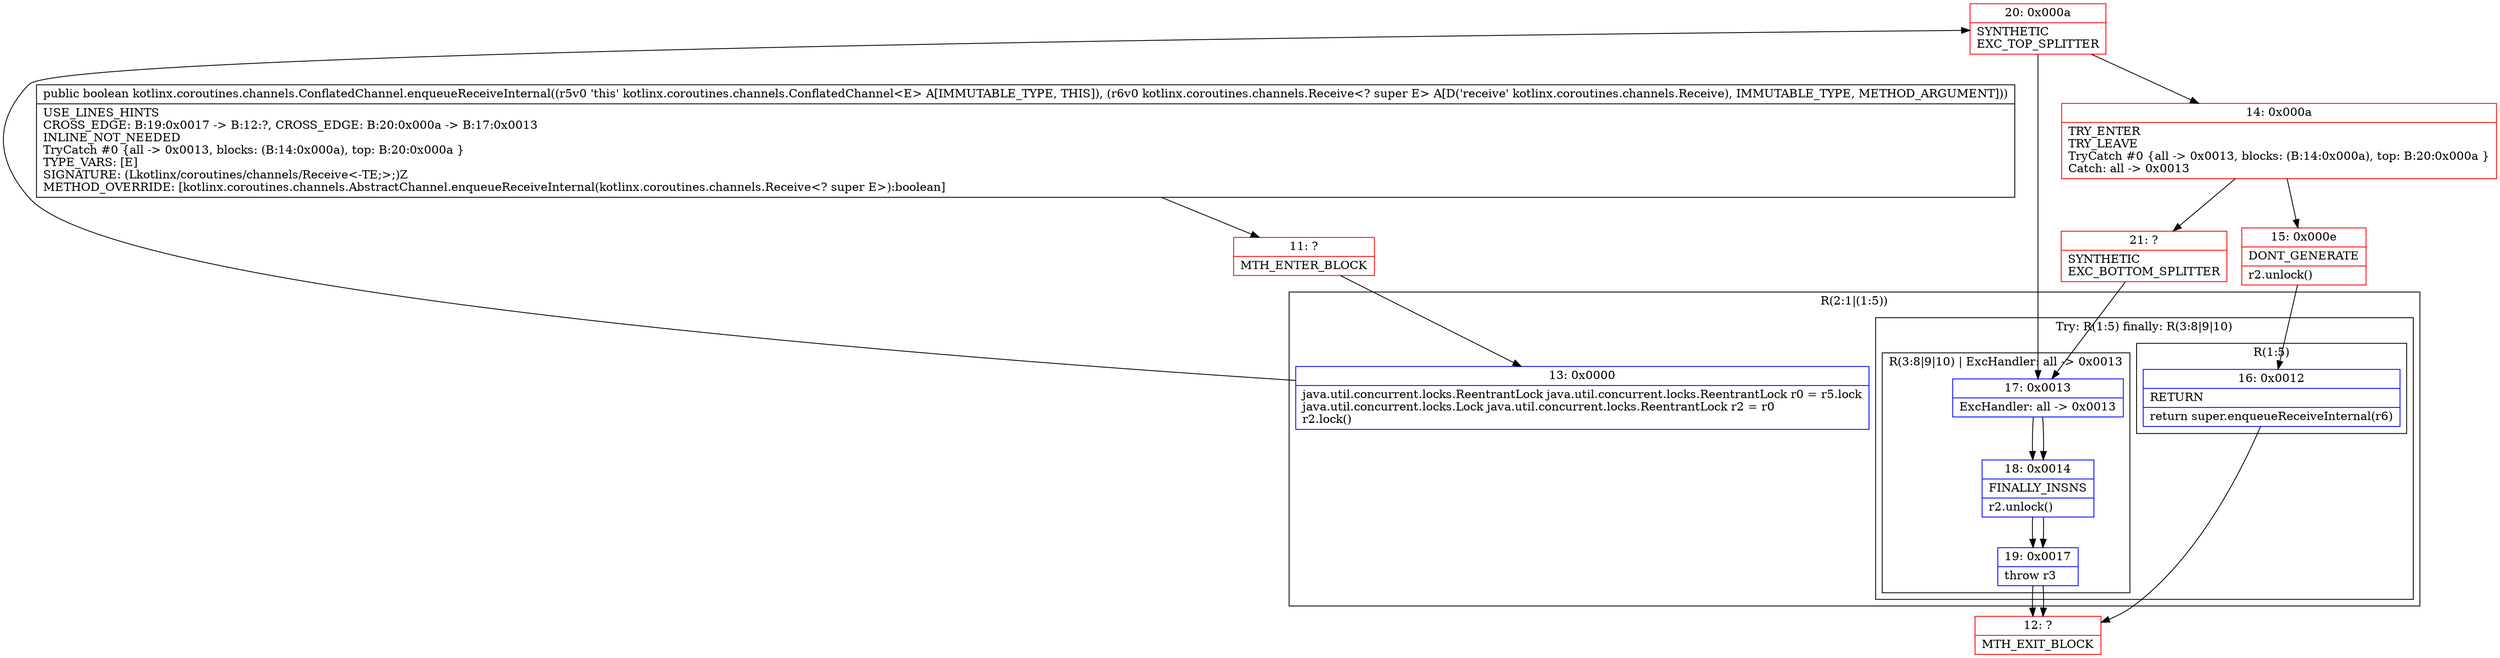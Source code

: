 digraph "CFG forkotlinx.coroutines.channels.ConflatedChannel.enqueueReceiveInternal(Lkotlinx\/coroutines\/channels\/Receive;)Z" {
subgraph cluster_Region_1509002290 {
label = "R(2:1|(1:5))";
node [shape=record,color=blue];
Node_13 [shape=record,label="{13\:\ 0x0000|java.util.concurrent.locks.ReentrantLock java.util.concurrent.locks.ReentrantLock r0 = r5.lock\ljava.util.concurrent.locks.Lock java.util.concurrent.locks.ReentrantLock r2 = r0\lr2.lock()\l}"];
subgraph cluster_TryCatchRegion_320983124 {
label = "Try: R(1:5) finally: R(3:8|9|10)";
node [shape=record,color=blue];
subgraph cluster_Region_861369850 {
label = "R(1:5)";
node [shape=record,color=blue];
Node_16 [shape=record,label="{16\:\ 0x0012|RETURN\l|return super.enqueueReceiveInternal(r6)\l}"];
}
subgraph cluster_Region_1213897843 {
label = "R(3:8|9|10) | ExcHandler: all \-\> 0x0013\l";
node [shape=record,color=blue];
Node_17 [shape=record,label="{17\:\ 0x0013|ExcHandler: all \-\> 0x0013\l}"];
Node_18 [shape=record,label="{18\:\ 0x0014|FINALLY_INSNS\l|r2.unlock()\l}"];
Node_19 [shape=record,label="{19\:\ 0x0017|throw r3\l}"];
}
}
}
subgraph cluster_Region_1213897843 {
label = "R(3:8|9|10) | ExcHandler: all \-\> 0x0013\l";
node [shape=record,color=blue];
Node_17 [shape=record,label="{17\:\ 0x0013|ExcHandler: all \-\> 0x0013\l}"];
Node_18 [shape=record,label="{18\:\ 0x0014|FINALLY_INSNS\l|r2.unlock()\l}"];
Node_19 [shape=record,label="{19\:\ 0x0017|throw r3\l}"];
}
Node_11 [shape=record,color=red,label="{11\:\ ?|MTH_ENTER_BLOCK\l}"];
Node_20 [shape=record,color=red,label="{20\:\ 0x000a|SYNTHETIC\lEXC_TOP_SPLITTER\l}"];
Node_14 [shape=record,color=red,label="{14\:\ 0x000a|TRY_ENTER\lTRY_LEAVE\lTryCatch #0 \{all \-\> 0x0013, blocks: (B:14:0x000a), top: B:20:0x000a \}\lCatch: all \-\> 0x0013\l}"];
Node_15 [shape=record,color=red,label="{15\:\ 0x000e|DONT_GENERATE\l|r2.unlock()\l}"];
Node_12 [shape=record,color=red,label="{12\:\ ?|MTH_EXIT_BLOCK\l}"];
Node_21 [shape=record,color=red,label="{21\:\ ?|SYNTHETIC\lEXC_BOTTOM_SPLITTER\l}"];
MethodNode[shape=record,label="{public boolean kotlinx.coroutines.channels.ConflatedChannel.enqueueReceiveInternal((r5v0 'this' kotlinx.coroutines.channels.ConflatedChannel\<E\> A[IMMUTABLE_TYPE, THIS]), (r6v0 kotlinx.coroutines.channels.Receive\<? super E\> A[D('receive' kotlinx.coroutines.channels.Receive), IMMUTABLE_TYPE, METHOD_ARGUMENT]))  | USE_LINES_HINTS\lCROSS_EDGE: B:19:0x0017 \-\> B:12:?, CROSS_EDGE: B:20:0x000a \-\> B:17:0x0013\lINLINE_NOT_NEEDED\lTryCatch #0 \{all \-\> 0x0013, blocks: (B:14:0x000a), top: B:20:0x000a \}\lTYPE_VARS: [E]\lSIGNATURE: (Lkotlinx\/coroutines\/channels\/Receive\<\-TE;\>;)Z\lMETHOD_OVERRIDE: [kotlinx.coroutines.channels.AbstractChannel.enqueueReceiveInternal(kotlinx.coroutines.channels.Receive\<? super E\>):boolean]\l}"];
MethodNode -> Node_11;Node_13 -> Node_20;
Node_16 -> Node_12;
Node_17 -> Node_18;
Node_18 -> Node_19;
Node_19 -> Node_12;
Node_17 -> Node_18;
Node_18 -> Node_19;
Node_19 -> Node_12;
Node_11 -> Node_13;
Node_20 -> Node_14;
Node_20 -> Node_17;
Node_14 -> Node_15;
Node_14 -> Node_21;
Node_15 -> Node_16;
Node_21 -> Node_17;
}

